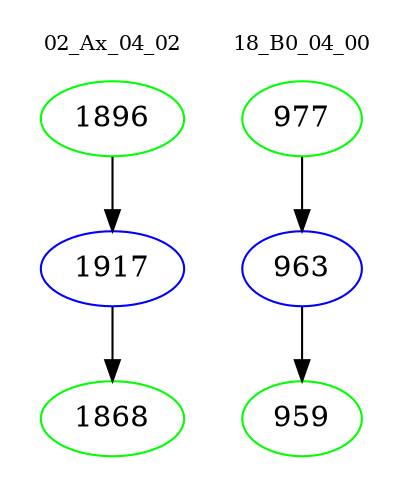 digraph{
subgraph cluster_0 {
color = white
label = "02_Ax_04_02";
fontsize=10;
T0_1896 [label="1896", color="green"]
T0_1896 -> T0_1917 [color="black"]
T0_1917 [label="1917", color="blue"]
T0_1917 -> T0_1868 [color="black"]
T0_1868 [label="1868", color="green"]
}
subgraph cluster_1 {
color = white
label = "18_B0_04_00";
fontsize=10;
T1_977 [label="977", color="green"]
T1_977 -> T1_963 [color="black"]
T1_963 [label="963", color="blue"]
T1_963 -> T1_959 [color="black"]
T1_959 [label="959", color="green"]
}
}
